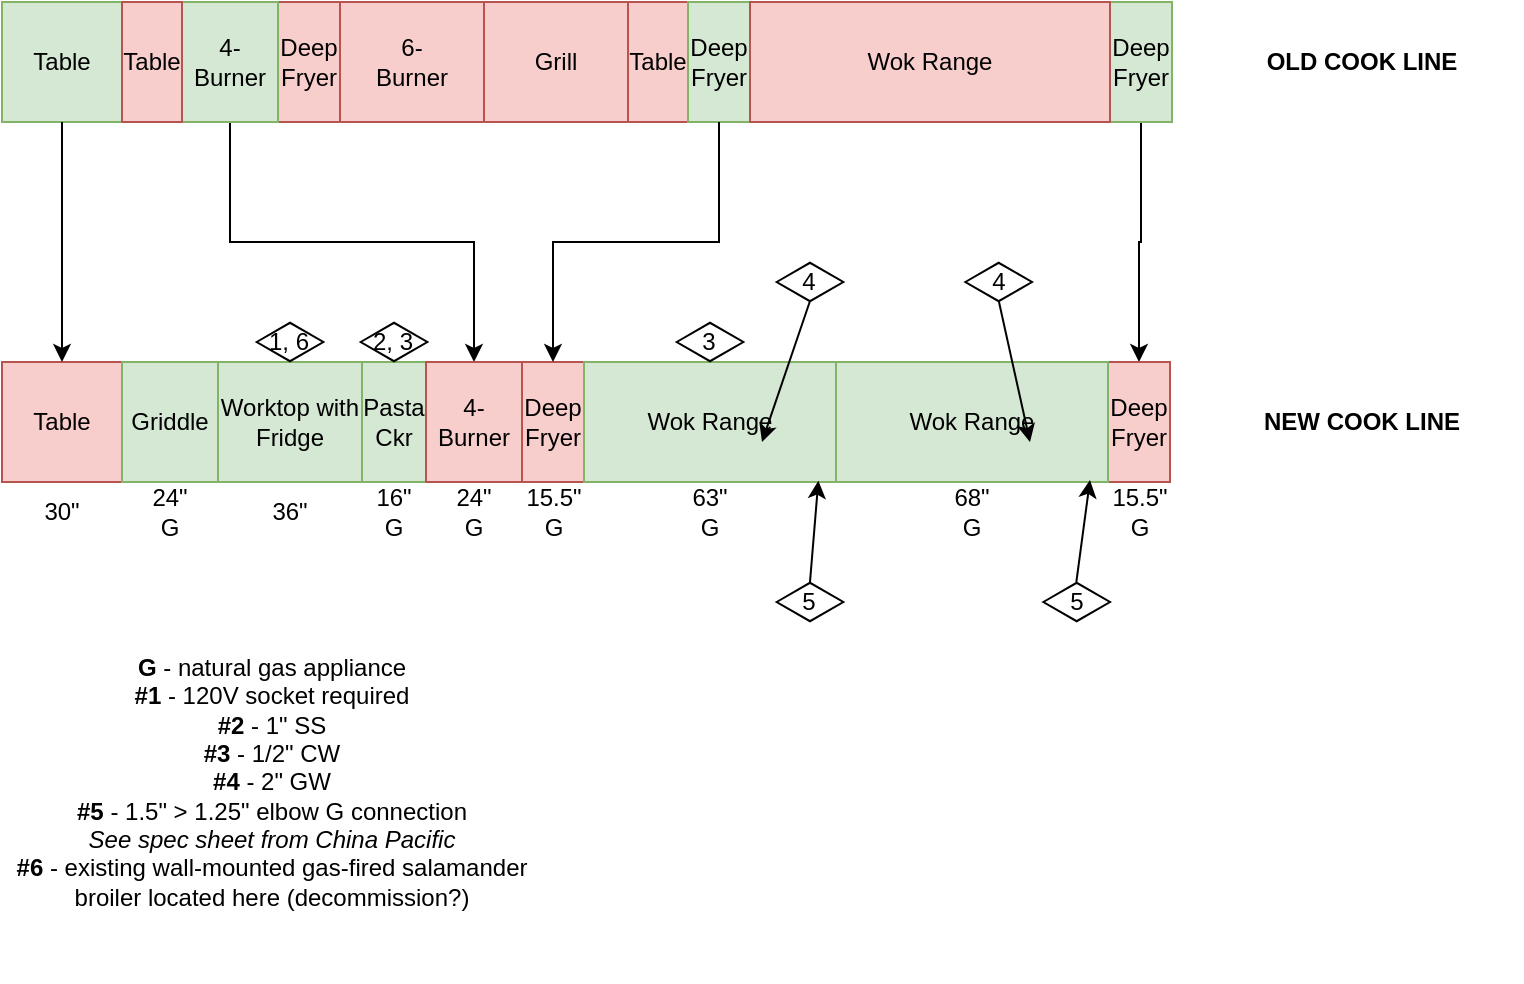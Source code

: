 <mxfile version="24.7.12">
  <diagram name="Page-1" id="lFVmlc0LN7dlN4CY-Sa5">
    <mxGraphModel dx="325" dy="343" grid="1" gridSize="10" guides="1" tooltips="1" connect="1" arrows="1" fold="1" page="1" pageScale="1" pageWidth="827" pageHeight="583" math="0" shadow="0">
      <root>
        <mxCell id="0" />
        <mxCell id="1" parent="0" />
        <mxCell id="mrPIv1gvlzqNDjQNlq6r-1" value="Table" style="rounded=0;whiteSpace=wrap;html=1;fillColor=#d5e8d4;strokeColor=#82b366;" parent="1" vertex="1">
          <mxGeometry x="40" y="40" width="60" height="60" as="geometry" />
        </mxCell>
        <mxCell id="mrPIv1gvlzqNDjQNlq6r-2" value="Deep&lt;div&gt;Fryer&lt;/div&gt;" style="rounded=0;whiteSpace=wrap;html=1;fillColor=#f8cecc;strokeColor=#b85450;" parent="1" vertex="1">
          <mxGeometry x="178" y="40" width="31" height="60" as="geometry" />
        </mxCell>
        <mxCell id="mrPIv1gvlzqNDjQNlq6r-27" style="edgeStyle=orthogonalEdgeStyle;rounded=0;orthogonalLoop=1;jettySize=auto;html=1;exitX=0.5;exitY=1;exitDx=0;exitDy=0;entryX=0.5;entryY=0;entryDx=0;entryDy=0;" parent="1" source="mrPIv1gvlzqNDjQNlq6r-3" target="mrPIv1gvlzqNDjQNlq6r-19" edge="1">
          <mxGeometry relative="1" as="geometry" />
        </mxCell>
        <mxCell id="mrPIv1gvlzqNDjQNlq6r-3" value="4-&lt;div&gt;Burner&lt;/div&gt;" style="rounded=0;whiteSpace=wrap;html=1;fillColor=#d5e8d4;strokeColor=#82b366;" parent="1" vertex="1">
          <mxGeometry x="130" y="40" width="48" height="60" as="geometry" />
        </mxCell>
        <mxCell id="mrPIv1gvlzqNDjQNlq6r-6" value="Table" style="rounded=0;whiteSpace=wrap;html=1;fillColor=#f8cecc;strokeColor=#b85450;shadow=0;" parent="1" vertex="1">
          <mxGeometry x="100" y="40" width="30" height="60" as="geometry" />
        </mxCell>
        <mxCell id="mrPIv1gvlzqNDjQNlq6r-8" value="6-&lt;div&gt;Burner&lt;/div&gt;" style="rounded=0;whiteSpace=wrap;html=1;fillColor=#f8cecc;strokeColor=#b85450;" parent="1" vertex="1">
          <mxGeometry x="209" y="40" width="72" height="60" as="geometry" />
        </mxCell>
        <mxCell id="mrPIv1gvlzqNDjQNlq6r-9" value="Grill" style="rounded=0;whiteSpace=wrap;html=1;fillColor=#f8cecc;strokeColor=#b85450;" parent="1" vertex="1">
          <mxGeometry x="281" y="40" width="72" height="60" as="geometry" />
        </mxCell>
        <mxCell id="mrPIv1gvlzqNDjQNlq6r-10" value="Table" style="rounded=0;whiteSpace=wrap;html=1;fillColor=#f8cecc;strokeColor=#b85450;" parent="1" vertex="1">
          <mxGeometry x="353" y="40" width="30" height="60" as="geometry" />
        </mxCell>
        <mxCell id="mrPIv1gvlzqNDjQNlq6r-11" value="Deep Fryer" style="rounded=0;whiteSpace=wrap;html=1;fillColor=#d5e8d4;strokeColor=#82b366;" parent="1" vertex="1">
          <mxGeometry x="383" y="40" width="31" height="60" as="geometry" />
        </mxCell>
        <mxCell id="mrPIv1gvlzqNDjQNlq6r-29" style="edgeStyle=orthogonalEdgeStyle;rounded=0;orthogonalLoop=1;jettySize=auto;html=1;exitX=0.5;exitY=1;exitDx=0;exitDy=0;entryX=0.5;entryY=0;entryDx=0;entryDy=0;" parent="1" source="mrPIv1gvlzqNDjQNlq6r-12" target="mrPIv1gvlzqNDjQNlq6r-21" edge="1">
          <mxGeometry relative="1" as="geometry" />
        </mxCell>
        <mxCell id="mrPIv1gvlzqNDjQNlq6r-12" value="Deep&lt;div&gt;Fryer&lt;/div&gt;" style="rounded=0;whiteSpace=wrap;html=1;fillColor=#d5e8d4;strokeColor=#82b366;" parent="1" vertex="1">
          <mxGeometry x="594" y="40" width="31" height="60" as="geometry" />
        </mxCell>
        <mxCell id="mrPIv1gvlzqNDjQNlq6r-13" value="Wok Range" style="rounded=0;whiteSpace=wrap;html=1;fillColor=#f8cecc;strokeColor=#b85450;" parent="1" vertex="1">
          <mxGeometry x="414" y="40" width="180" height="60" as="geometry" />
        </mxCell>
        <mxCell id="mrPIv1gvlzqNDjQNlq6r-15" value="Table" style="rounded=0;whiteSpace=wrap;html=1;fillColor=#f8cecc;strokeColor=#b85450;" parent="1" vertex="1">
          <mxGeometry x="40" y="220" width="60" height="60" as="geometry" />
        </mxCell>
        <mxCell id="mrPIv1gvlzqNDjQNlq6r-16" value="Griddle" style="rounded=0;whiteSpace=wrap;html=1;fillColor=#d5e8d4;strokeColor=#82b366;" parent="1" vertex="1">
          <mxGeometry x="100" y="220" width="48" height="60" as="geometry" />
        </mxCell>
        <mxCell id="mrPIv1gvlzqNDjQNlq6r-17" value="Worktop with&lt;div&gt;Fridge&lt;/div&gt;" style="rounded=0;whiteSpace=wrap;html=1;fillColor=#d5e8d4;strokeColor=#82b366;" parent="1" vertex="1">
          <mxGeometry x="148" y="220" width="72" height="60" as="geometry" />
        </mxCell>
        <mxCell id="mrPIv1gvlzqNDjQNlq6r-18" value="Pasta&lt;div&gt;Ckr&lt;/div&gt;" style="rounded=0;whiteSpace=wrap;html=1;fillColor=#d5e8d4;strokeColor=#82b366;" parent="1" vertex="1">
          <mxGeometry x="220" y="220" width="32" height="60" as="geometry" />
        </mxCell>
        <mxCell id="mrPIv1gvlzqNDjQNlq6r-19" value="4-&lt;div&gt;Burner&lt;/div&gt;" style="rounded=0;whiteSpace=wrap;html=1;fillColor=#f8cecc;strokeColor=#b85450;" parent="1" vertex="1">
          <mxGeometry x="252" y="220" width="48" height="60" as="geometry" />
        </mxCell>
        <mxCell id="mrPIv1gvlzqNDjQNlq6r-20" value="Deep Fryer" style="rounded=0;whiteSpace=wrap;html=1;fillColor=#f8cecc;strokeColor=#b85450;" parent="1" vertex="1">
          <mxGeometry x="300" y="220" width="31" height="60" as="geometry" />
        </mxCell>
        <mxCell id="mrPIv1gvlzqNDjQNlq6r-21" value="Deep Fryer" style="rounded=0;whiteSpace=wrap;html=1;fillColor=#f8cecc;strokeColor=#b85450;" parent="1" vertex="1">
          <mxGeometry x="593" y="220" width="31" height="60" as="geometry" />
        </mxCell>
        <mxCell id="mrPIv1gvlzqNDjQNlq6r-22" value="Wok Range" style="rounded=0;whiteSpace=wrap;html=1;fillColor=#d5e8d4;strokeColor=#82b366;" parent="1" vertex="1">
          <mxGeometry x="331" y="220" width="126" height="60" as="geometry" />
        </mxCell>
        <mxCell id="mrPIv1gvlzqNDjQNlq6r-23" value="Wok Range" style="rounded=0;whiteSpace=wrap;html=1;fillColor=#d5e8d4;strokeColor=#82b366;" parent="1" vertex="1">
          <mxGeometry x="457" y="220" width="136" height="60" as="geometry" />
        </mxCell>
        <mxCell id="mrPIv1gvlzqNDjQNlq6r-24" value="&lt;b&gt;OLD COOK LINE&lt;/b&gt;" style="text;html=1;align=center;verticalAlign=middle;whiteSpace=wrap;rounded=0;" parent="1" vertex="1">
          <mxGeometry x="640" y="55" width="160" height="30" as="geometry" />
        </mxCell>
        <mxCell id="mrPIv1gvlzqNDjQNlq6r-26" value="" style="endArrow=classic;html=1;rounded=0;exitX=0.5;exitY=1;exitDx=0;exitDy=0;entryX=0.5;entryY=0;entryDx=0;entryDy=0;" parent="1" source="mrPIv1gvlzqNDjQNlq6r-1" target="mrPIv1gvlzqNDjQNlq6r-15" edge="1">
          <mxGeometry width="50" height="50" relative="1" as="geometry">
            <mxPoint x="420" y="250" as="sourcePoint" />
            <mxPoint x="470" y="200" as="targetPoint" />
          </mxGeometry>
        </mxCell>
        <mxCell id="mrPIv1gvlzqNDjQNlq6r-28" style="edgeStyle=orthogonalEdgeStyle;rounded=0;orthogonalLoop=1;jettySize=auto;html=1;exitX=0.5;exitY=1;exitDx=0;exitDy=0;entryX=0.5;entryY=0;entryDx=0;entryDy=0;" parent="1" source="mrPIv1gvlzqNDjQNlq6r-11" target="mrPIv1gvlzqNDjQNlq6r-20" edge="1">
          <mxGeometry relative="1" as="geometry">
            <mxPoint x="349.76" y="358.68" as="targetPoint" />
          </mxGeometry>
        </mxCell>
        <mxCell id="mrPIv1gvlzqNDjQNlq6r-30" value="&lt;b&gt;NEW COOK LINE&lt;/b&gt;" style="text;html=1;align=center;verticalAlign=middle;whiteSpace=wrap;rounded=0;" parent="1" vertex="1">
          <mxGeometry x="640" y="235" width="160" height="30" as="geometry" />
        </mxCell>
        <mxCell id="QAp4EA9SfzSvzh7ymkF2-1" value="30&quot;" style="text;html=1;align=center;verticalAlign=middle;whiteSpace=wrap;rounded=0;" vertex="1" parent="1">
          <mxGeometry x="40" y="280" width="60" height="30" as="geometry" />
        </mxCell>
        <mxCell id="QAp4EA9SfzSvzh7ymkF2-2" value="24&quot;&lt;div&gt;G&lt;/div&gt;" style="text;html=1;align=center;verticalAlign=middle;whiteSpace=wrap;rounded=0;" vertex="1" parent="1">
          <mxGeometry x="94" y="280" width="60" height="30" as="geometry" />
        </mxCell>
        <mxCell id="QAp4EA9SfzSvzh7ymkF2-3" value="36&quot;" style="text;html=1;align=center;verticalAlign=middle;whiteSpace=wrap;rounded=0;" vertex="1" parent="1">
          <mxGeometry x="154" y="280" width="60" height="30" as="geometry" />
        </mxCell>
        <mxCell id="QAp4EA9SfzSvzh7ymkF2-4" value="16&quot;&lt;div&gt;G&lt;/div&gt;" style="text;html=1;align=center;verticalAlign=middle;whiteSpace=wrap;rounded=0;" vertex="1" parent="1">
          <mxGeometry x="206" y="280" width="60" height="30" as="geometry" />
        </mxCell>
        <mxCell id="QAp4EA9SfzSvzh7ymkF2-5" value="24&quot;&lt;div&gt;G&lt;/div&gt;" style="text;html=1;align=center;verticalAlign=middle;whiteSpace=wrap;rounded=0;" vertex="1" parent="1">
          <mxGeometry x="246" y="280" width="60" height="30" as="geometry" />
        </mxCell>
        <mxCell id="QAp4EA9SfzSvzh7ymkF2-6" value="15.5&quot;&lt;div&gt;G&lt;/div&gt;" style="text;html=1;align=center;verticalAlign=middle;whiteSpace=wrap;rounded=0;" vertex="1" parent="1">
          <mxGeometry x="285.5" y="280" width="60" height="30" as="geometry" />
        </mxCell>
        <mxCell id="QAp4EA9SfzSvzh7ymkF2-7" value="63&quot;&lt;div&gt;G&lt;/div&gt;" style="text;html=1;align=center;verticalAlign=middle;whiteSpace=wrap;rounded=0;" vertex="1" parent="1">
          <mxGeometry x="364" y="280" width="60" height="30" as="geometry" />
        </mxCell>
        <mxCell id="QAp4EA9SfzSvzh7ymkF2-8" value="68&quot;&lt;div&gt;G&lt;/div&gt;" style="text;html=1;align=center;verticalAlign=middle;whiteSpace=wrap;rounded=0;" vertex="1" parent="1">
          <mxGeometry x="495" y="280" width="60" height="30" as="geometry" />
        </mxCell>
        <mxCell id="QAp4EA9SfzSvzh7ymkF2-9" value="15.5&quot;&lt;div&gt;G&lt;/div&gt;" style="text;html=1;align=center;verticalAlign=middle;whiteSpace=wrap;rounded=0;" vertex="1" parent="1">
          <mxGeometry x="578.5" y="280" width="60" height="30" as="geometry" />
        </mxCell>
        <mxCell id="QAp4EA9SfzSvzh7ymkF2-10" value="" style="endArrow=classic;html=1;rounded=0;entryX=0.93;entryY=0.989;entryDx=0;entryDy=0;entryPerimeter=0;exitX=0.5;exitY=0;exitDx=0;exitDy=0;" edge="1" parent="1" target="mrPIv1gvlzqNDjQNlq6r-22">
          <mxGeometry width="50" height="50" relative="1" as="geometry">
            <mxPoint x="444" y="330" as="sourcePoint" />
            <mxPoint x="400" y="370" as="targetPoint" />
          </mxGeometry>
        </mxCell>
        <mxCell id="QAp4EA9SfzSvzh7ymkF2-12" value="" style="endArrow=classic;html=1;rounded=0;entryX=0.93;entryY=0.989;entryDx=0;entryDy=0;entryPerimeter=0;exitX=0.495;exitY=0;exitDx=0;exitDy=0;exitPerimeter=0;" edge="1" parent="1" source="QAp4EA9SfzSvzh7ymkF2-29">
          <mxGeometry width="50" height="50" relative="1" as="geometry">
            <mxPoint x="580" y="330" as="sourcePoint" />
            <mxPoint x="584" y="279" as="targetPoint" />
          </mxGeometry>
        </mxCell>
        <mxCell id="QAp4EA9SfzSvzh7ymkF2-15" value="" style="endArrow=classic;html=1;rounded=0;exitX=0.495;exitY=1;exitDx=0;exitDy=0;movable=1;resizable=1;rotatable=1;deletable=1;editable=1;locked=0;connectable=1;anchorPointDirection=1;exitPerimeter=0;" edge="1" parent="1" source="QAp4EA9SfzSvzh7ymkF2-26">
          <mxGeometry width="50" height="50" relative="1" as="geometry">
            <mxPoint x="445" y="190" as="sourcePoint" />
            <mxPoint x="420" y="260" as="targetPoint" />
          </mxGeometry>
        </mxCell>
        <mxCell id="QAp4EA9SfzSvzh7ymkF2-17" value="" style="endArrow=classic;html=1;rounded=0;exitX=0.505;exitY=1;exitDx=0;exitDy=0;movable=1;resizable=1;rotatable=1;deletable=1;editable=1;locked=0;connectable=1;anchorPointDirection=1;exitPerimeter=0;" edge="1" parent="1" source="QAp4EA9SfzSvzh7ymkF2-27">
          <mxGeometry width="50" height="50" relative="1" as="geometry">
            <mxPoint x="541" y="190" as="sourcePoint" />
            <mxPoint x="554" y="260" as="targetPoint" />
          </mxGeometry>
        </mxCell>
        <mxCell id="QAp4EA9SfzSvzh7ymkF2-21" value="1, 6" style="html=1;whiteSpace=wrap;aspect=fixed;shape=isoRectangle;" vertex="1" parent="1">
          <mxGeometry x="167.34" y="200" width="33.33" height="20" as="geometry" />
        </mxCell>
        <mxCell id="QAp4EA9SfzSvzh7ymkF2-22" value="2, 3" style="html=1;whiteSpace=wrap;aspect=fixed;shape=isoRectangle;" vertex="1" parent="1">
          <mxGeometry x="219.34" y="200" width="33.33" height="20" as="geometry" />
        </mxCell>
        <mxCell id="QAp4EA9SfzSvzh7ymkF2-23" value="&lt;div&gt;&lt;b&gt;G&lt;/b&gt;&amp;nbsp;- natural gas appliance&lt;/div&gt;&lt;b&gt;#1&lt;/b&gt; - 120V socket required&lt;div&gt;&lt;b&gt;#2&lt;/b&gt; - 1&quot; SS&lt;/div&gt;&lt;div&gt;&lt;b&gt;#3&lt;/b&gt; - 1/2&quot; CW&lt;/div&gt;&lt;div&gt;&lt;b&gt;#4&lt;/b&gt; - 2&quot; GW&lt;/div&gt;&lt;div&gt;&lt;b&gt;#5&lt;/b&gt; - 1.5&quot; &amp;gt; 1.25&quot; elbow G connection&lt;/div&gt;&lt;div&gt;&lt;i&gt;See spec sheet from China Pacific&lt;/i&gt;&lt;/div&gt;&lt;div&gt;&lt;b&gt;#6&lt;/b&gt; - existing wall-mounted gas-fired salamander broiler located here (decommission?)&lt;/div&gt;" style="text;html=1;align=center;verticalAlign=middle;whiteSpace=wrap;rounded=0;" vertex="1" parent="1">
          <mxGeometry x="40" y="330" width="270" height="200" as="geometry" />
        </mxCell>
        <mxCell id="QAp4EA9SfzSvzh7ymkF2-24" value="3" style="html=1;whiteSpace=wrap;aspect=fixed;shape=isoRectangle;" vertex="1" parent="1">
          <mxGeometry x="377.34" y="200" width="33.33" height="20" as="geometry" />
        </mxCell>
        <mxCell id="QAp4EA9SfzSvzh7ymkF2-26" value="4" style="html=1;whiteSpace=wrap;aspect=fixed;shape=isoRectangle;" vertex="1" parent="1">
          <mxGeometry x="427.33" y="170" width="33.33" height="20" as="geometry" />
        </mxCell>
        <mxCell id="QAp4EA9SfzSvzh7ymkF2-27" value="4" style="html=1;whiteSpace=wrap;aspect=fixed;shape=isoRectangle;" vertex="1" parent="1">
          <mxGeometry x="521.67" y="170" width="33.33" height="20" as="geometry" />
        </mxCell>
        <mxCell id="QAp4EA9SfzSvzh7ymkF2-28" value="5" style="html=1;whiteSpace=wrap;aspect=fixed;shape=isoRectangle;" vertex="1" parent="1">
          <mxGeometry x="427.33" y="330" width="33.33" height="20" as="geometry" />
        </mxCell>
        <mxCell id="QAp4EA9SfzSvzh7ymkF2-29" value="5" style="html=1;whiteSpace=wrap;aspect=fixed;shape=isoRectangle;" vertex="1" parent="1">
          <mxGeometry x="560.67" y="330" width="33.33" height="20" as="geometry" />
        </mxCell>
      </root>
    </mxGraphModel>
  </diagram>
</mxfile>
